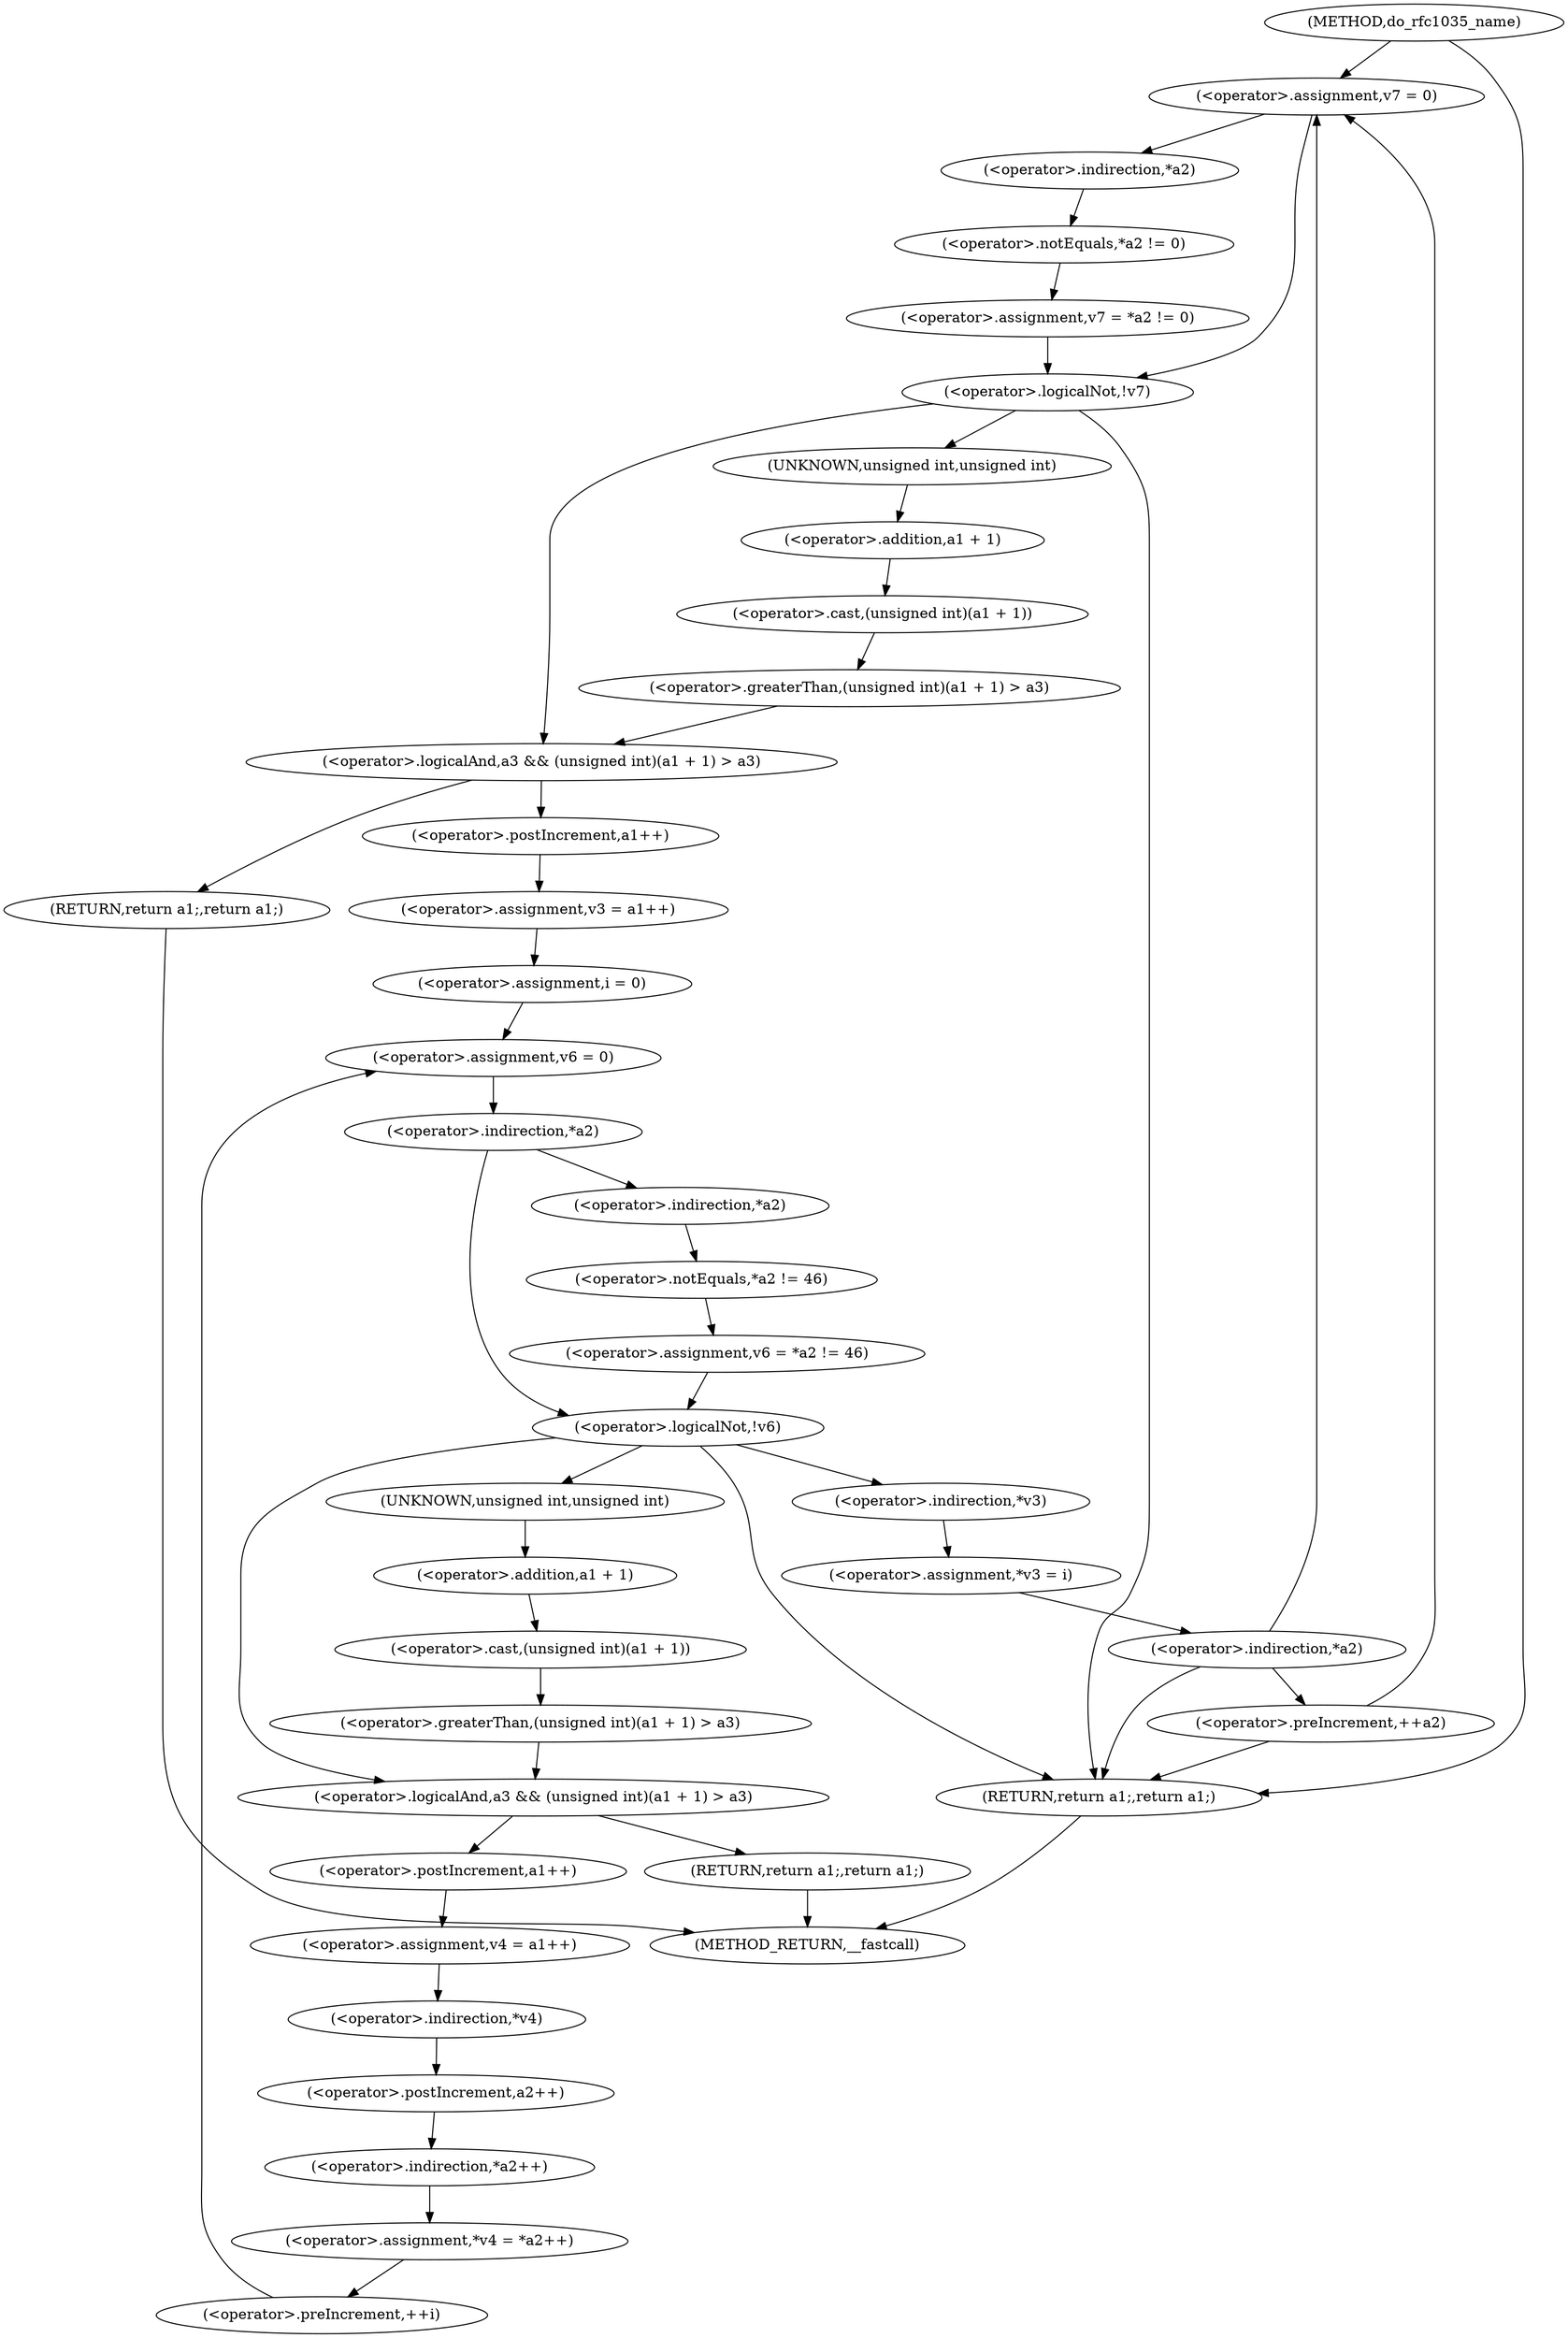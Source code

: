 digraph do_rfc1035_name {  
"1000119" [label = "(<operator>.assignment,v7 = 0)" ]
"1000124" [label = "(<operator>.assignment,v7 = *a2 != 0)" ]
"1000126" [label = "(<operator>.notEquals,*a2 != 0)" ]
"1000127" [label = "(<operator>.indirection,*a2)" ]
"1000131" [label = "(<operator>.logicalNot,!v7)" ]
"1000135" [label = "(<operator>.logicalAnd,a3 && (unsigned int)(a1 + 1) > a3)" ]
"1000137" [label = "(<operator>.greaterThan,(unsigned int)(a1 + 1) > a3)" ]
"1000138" [label = "(<operator>.cast,(unsigned int)(a1 + 1))" ]
"1000139" [label = "(UNKNOWN,unsigned int,unsigned int)" ]
"1000140" [label = "(<operator>.addition,a1 + 1)" ]
"1000144" [label = "(RETURN,return a1;,return a1;)" ]
"1000146" [label = "(<operator>.assignment,v3 = a1++)" ]
"1000148" [label = "(<operator>.postIncrement,a1++)" ]
"1000151" [label = "(<operator>.assignment,i = 0)" ]
"1000154" [label = "(<operator>.preIncrement,++i)" ]
"1000157" [label = "(<operator>.assignment,v6 = 0)" ]
"1000161" [label = "(<operator>.indirection,*a2)" ]
"1000163" [label = "(<operator>.assignment,v6 = *a2 != 46)" ]
"1000165" [label = "(<operator>.notEquals,*a2 != 46)" ]
"1000166" [label = "(<operator>.indirection,*a2)" ]
"1000170" [label = "(<operator>.logicalNot,!v6)" ]
"1000174" [label = "(<operator>.logicalAnd,a3 && (unsigned int)(a1 + 1) > a3)" ]
"1000176" [label = "(<operator>.greaterThan,(unsigned int)(a1 + 1) > a3)" ]
"1000177" [label = "(<operator>.cast,(unsigned int)(a1 + 1))" ]
"1000178" [label = "(UNKNOWN,unsigned int,unsigned int)" ]
"1000179" [label = "(<operator>.addition,a1 + 1)" ]
"1000183" [label = "(RETURN,return a1;,return a1;)" ]
"1000185" [label = "(<operator>.assignment,v4 = a1++)" ]
"1000187" [label = "(<operator>.postIncrement,a1++)" ]
"1000189" [label = "(<operator>.assignment,*v4 = *a2++)" ]
"1000190" [label = "(<operator>.indirection,*v4)" ]
"1000192" [label = "(<operator>.indirection,*a2++)" ]
"1000193" [label = "(<operator>.postIncrement,a2++)" ]
"1000195" [label = "(<operator>.assignment,*v3 = i)" ]
"1000196" [label = "(<operator>.indirection,*v3)" ]
"1000200" [label = "(<operator>.indirection,*a2)" ]
"1000202" [label = "(<operator>.preIncrement,++a2)" ]
"1000204" [label = "(RETURN,return a1;,return a1;)" ]
"1000106" [label = "(METHOD,do_rfc1035_name)" ]
"1000206" [label = "(METHOD_RETURN,__fastcall)" ]
  "1000119" -> "1000127" 
  "1000119" -> "1000131" 
  "1000124" -> "1000131" 
  "1000126" -> "1000124" 
  "1000127" -> "1000126" 
  "1000131" -> "1000204" 
  "1000131" -> "1000139" 
  "1000131" -> "1000135" 
  "1000135" -> "1000144" 
  "1000135" -> "1000148" 
  "1000137" -> "1000135" 
  "1000138" -> "1000137" 
  "1000139" -> "1000140" 
  "1000140" -> "1000138" 
  "1000144" -> "1000206" 
  "1000146" -> "1000151" 
  "1000148" -> "1000146" 
  "1000151" -> "1000157" 
  "1000154" -> "1000157" 
  "1000157" -> "1000161" 
  "1000161" -> "1000166" 
  "1000161" -> "1000170" 
  "1000163" -> "1000170" 
  "1000165" -> "1000163" 
  "1000166" -> "1000165" 
  "1000170" -> "1000196" 
  "1000170" -> "1000204" 
  "1000170" -> "1000178" 
  "1000170" -> "1000174" 
  "1000174" -> "1000183" 
  "1000174" -> "1000187" 
  "1000176" -> "1000174" 
  "1000177" -> "1000176" 
  "1000178" -> "1000179" 
  "1000179" -> "1000177" 
  "1000183" -> "1000206" 
  "1000185" -> "1000190" 
  "1000187" -> "1000185" 
  "1000189" -> "1000154" 
  "1000190" -> "1000193" 
  "1000192" -> "1000189" 
  "1000193" -> "1000192" 
  "1000195" -> "1000200" 
  "1000196" -> "1000195" 
  "1000200" -> "1000119" 
  "1000200" -> "1000204" 
  "1000200" -> "1000202" 
  "1000202" -> "1000119" 
  "1000202" -> "1000204" 
  "1000204" -> "1000206" 
  "1000106" -> "1000119" 
  "1000106" -> "1000204" 
}
